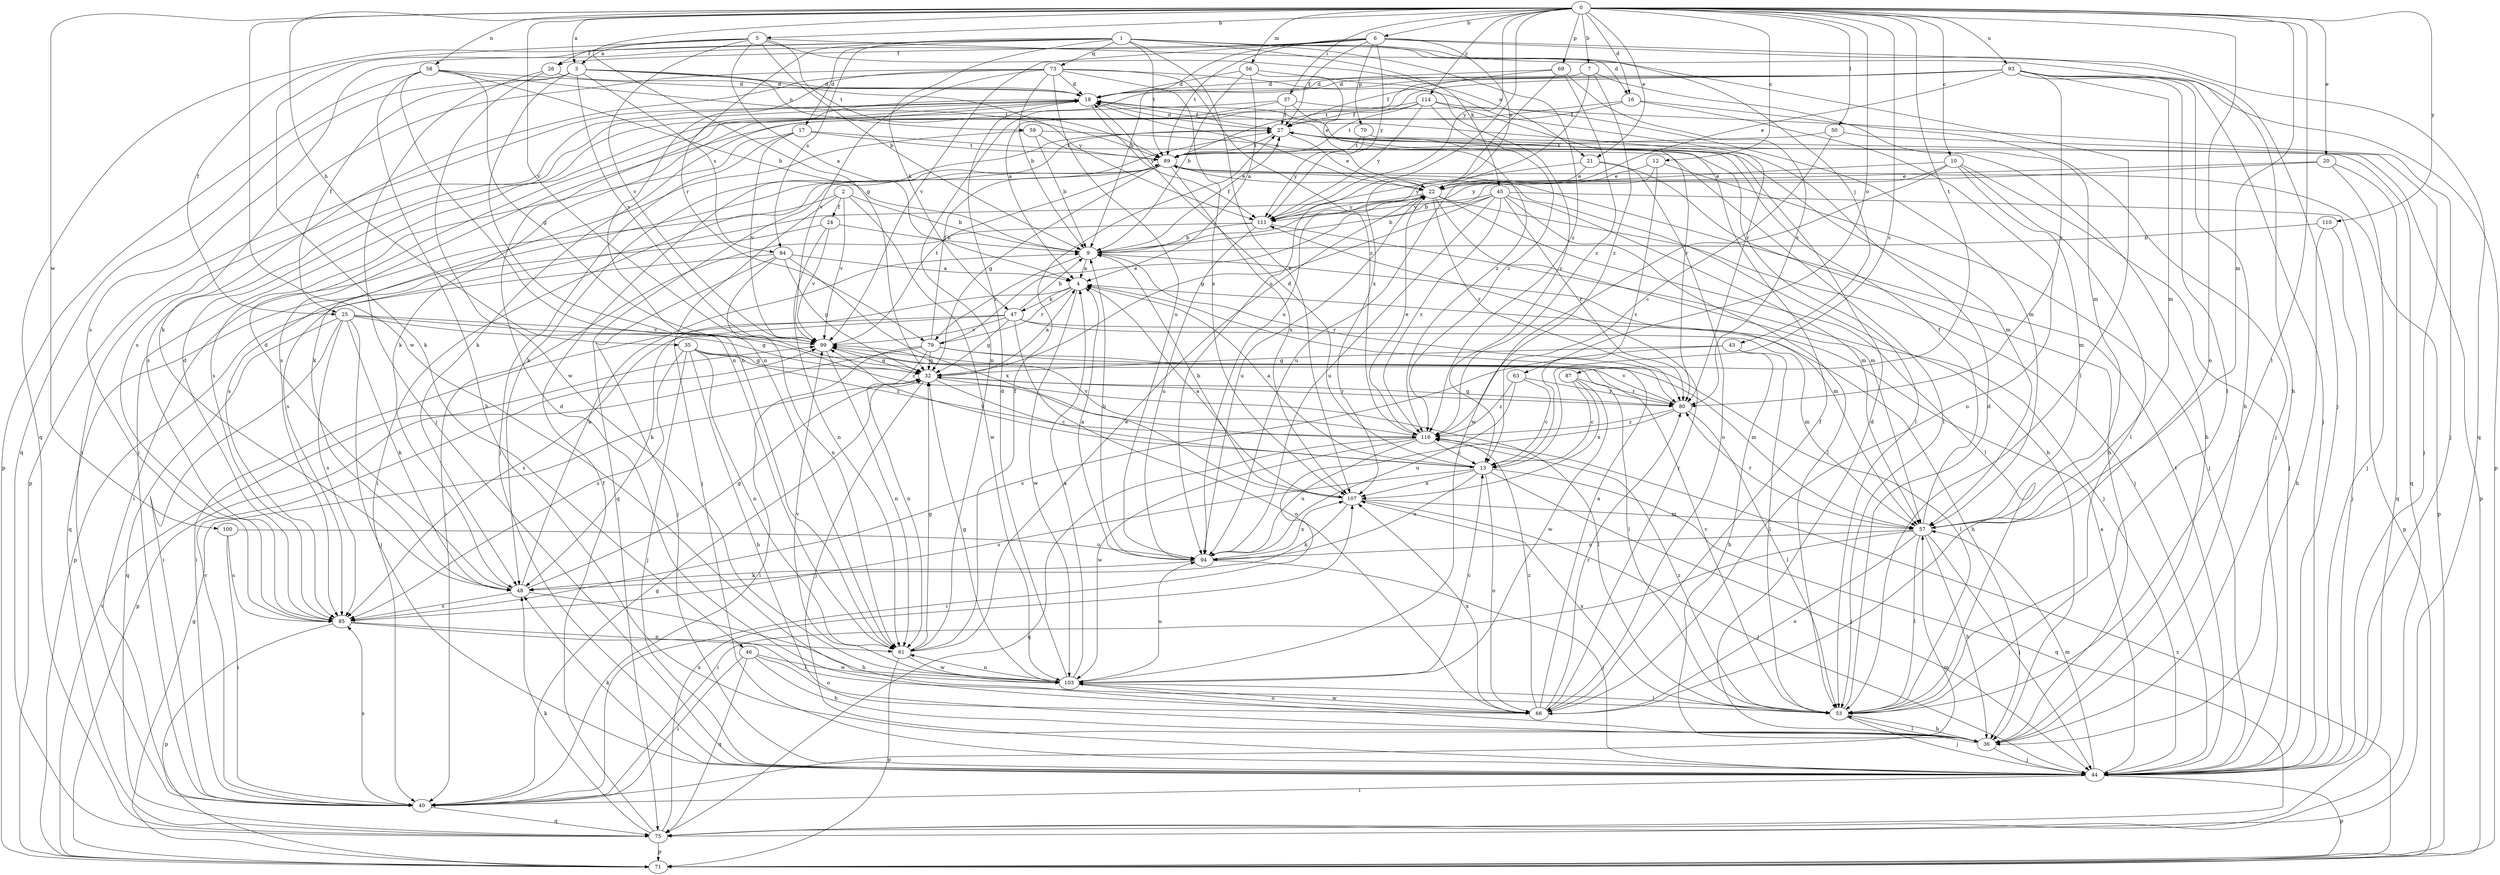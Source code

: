 strict digraph  {
0;
1;
2;
3;
4;
5;
6;
7;
9;
10;
12;
13;
16;
17;
18;
20;
21;
22;
24;
25;
26;
27;
32;
35;
36;
37;
40;
43;
44;
45;
46;
47;
48;
50;
53;
56;
57;
58;
59;
61;
63;
66;
69;
70;
71;
73;
75;
79;
80;
84;
85;
87;
89;
93;
94;
99;
100;
103;
107;
110;
111;
114;
116;
0 -> 3  [label=a];
0 -> 5  [label=b];
0 -> 6  [label=b];
0 -> 7  [label=b];
0 -> 10  [label=c];
0 -> 12  [label=c];
0 -> 13  [label=c];
0 -> 16  [label=d];
0 -> 20  [label=e];
0 -> 21  [label=e];
0 -> 32  [label=g];
0 -> 35  [label=h];
0 -> 37  [label=i];
0 -> 50  [label=l];
0 -> 53  [label=l];
0 -> 56  [label=m];
0 -> 57  [label=m];
0 -> 58  [label=n];
0 -> 63  [label=o];
0 -> 66  [label=o];
0 -> 69  [label=p];
0 -> 87  [label=t];
0 -> 93  [label=u];
0 -> 94  [label=u];
0 -> 99  [label=v];
0 -> 100  [label=w];
0 -> 103  [label=w];
0 -> 110  [label=y];
0 -> 111  [label=y];
0 -> 114  [label=z];
1 -> 16  [label=d];
1 -> 17  [label=d];
1 -> 36  [label=h];
1 -> 43  [label=j];
1 -> 45  [label=k];
1 -> 46  [label=k];
1 -> 47  [label=k];
1 -> 73  [label=q];
1 -> 75  [label=q];
1 -> 79  [label=r];
1 -> 84  [label=s];
1 -> 89  [label=t];
1 -> 107  [label=x];
1 -> 116  [label=z];
2 -> 9  [label=b];
2 -> 24  [label=f];
2 -> 40  [label=i];
2 -> 44  [label=j];
2 -> 99  [label=v];
2 -> 103  [label=w];
3 -> 18  [label=d];
3 -> 25  [label=f];
3 -> 59  [label=n];
3 -> 61  [label=n];
3 -> 75  [label=q];
3 -> 84  [label=s];
3 -> 99  [label=v];
3 -> 111  [label=y];
4 -> 47  [label=k];
4 -> 48  [label=k];
4 -> 79  [label=r];
4 -> 103  [label=w];
5 -> 3  [label=a];
5 -> 4  [label=a];
5 -> 9  [label=b];
5 -> 21  [label=e];
5 -> 25  [label=f];
5 -> 26  [label=f];
5 -> 53  [label=l];
5 -> 89  [label=t];
5 -> 99  [label=v];
6 -> 9  [label=b];
6 -> 22  [label=e];
6 -> 26  [label=f];
6 -> 27  [label=f];
6 -> 44  [label=j];
6 -> 70  [label=p];
6 -> 75  [label=q];
6 -> 85  [label=s];
6 -> 89  [label=t];
6 -> 99  [label=v];
6 -> 111  [label=y];
7 -> 18  [label=d];
7 -> 57  [label=m];
7 -> 94  [label=u];
7 -> 116  [label=z];
9 -> 4  [label=a];
9 -> 27  [label=f];
9 -> 57  [label=m];
9 -> 79  [label=r];
9 -> 80  [label=r];
10 -> 22  [label=e];
10 -> 44  [label=j];
10 -> 53  [label=l];
10 -> 57  [label=m];
10 -> 103  [label=w];
10 -> 111  [label=y];
12 -> 13  [label=c];
12 -> 22  [label=e];
12 -> 44  [label=j];
12 -> 94  [label=u];
13 -> 4  [label=a];
13 -> 18  [label=d];
13 -> 44  [label=j];
13 -> 66  [label=o];
13 -> 75  [label=q];
13 -> 85  [label=s];
13 -> 94  [label=u];
13 -> 99  [label=v];
13 -> 107  [label=x];
16 -> 27  [label=f];
16 -> 44  [label=j];
16 -> 66  [label=o];
16 -> 85  [label=s];
17 -> 44  [label=j];
17 -> 53  [label=l];
17 -> 85  [label=s];
17 -> 89  [label=t];
17 -> 99  [label=v];
18 -> 27  [label=f];
18 -> 40  [label=i];
18 -> 71  [label=p];
18 -> 85  [label=s];
18 -> 111  [label=y];
20 -> 9  [label=b];
20 -> 22  [label=e];
20 -> 44  [label=j];
20 -> 75  [label=q];
21 -> 22  [label=e];
21 -> 36  [label=h];
21 -> 66  [label=o];
21 -> 111  [label=y];
22 -> 18  [label=d];
22 -> 44  [label=j];
22 -> 53  [label=l];
22 -> 57  [label=m];
22 -> 80  [label=r];
22 -> 85  [label=s];
22 -> 94  [label=u];
22 -> 111  [label=y];
24 -> 9  [label=b];
24 -> 61  [label=n];
24 -> 75  [label=q];
24 -> 99  [label=v];
25 -> 32  [label=g];
25 -> 40  [label=i];
25 -> 44  [label=j];
25 -> 48  [label=k];
25 -> 75  [label=q];
25 -> 85  [label=s];
25 -> 99  [label=v];
25 -> 116  [label=z];
26 -> 18  [label=d];
26 -> 44  [label=j];
26 -> 103  [label=w];
27 -> 18  [label=d];
27 -> 22  [label=e];
27 -> 36  [label=h];
27 -> 48  [label=k];
27 -> 57  [label=m];
27 -> 75  [label=q];
27 -> 89  [label=t];
32 -> 4  [label=a];
32 -> 13  [label=c];
32 -> 44  [label=j];
32 -> 53  [label=l];
32 -> 80  [label=r];
35 -> 32  [label=g];
35 -> 36  [label=h];
35 -> 44  [label=j];
35 -> 53  [label=l];
35 -> 61  [label=n];
35 -> 85  [label=s];
35 -> 116  [label=z];
36 -> 18  [label=d];
36 -> 44  [label=j];
36 -> 53  [label=l];
37 -> 27  [label=f];
37 -> 40  [label=i];
37 -> 48  [label=k];
37 -> 57  [label=m];
37 -> 116  [label=z];
40 -> 32  [label=g];
40 -> 57  [label=m];
40 -> 75  [label=q];
40 -> 85  [label=s];
40 -> 99  [label=v];
43 -> 32  [label=g];
43 -> 36  [label=h];
43 -> 53  [label=l];
43 -> 85  [label=s];
44 -> 4  [label=a];
44 -> 40  [label=i];
44 -> 48  [label=k];
44 -> 57  [label=m];
44 -> 71  [label=p];
44 -> 89  [label=t];
45 -> 9  [label=b];
45 -> 32  [label=g];
45 -> 53  [label=l];
45 -> 57  [label=m];
45 -> 71  [label=p];
45 -> 80  [label=r];
45 -> 94  [label=u];
45 -> 111  [label=y];
45 -> 116  [label=z];
46 -> 36  [label=h];
46 -> 40  [label=i];
46 -> 66  [label=o];
46 -> 75  [label=q];
46 -> 103  [label=w];
47 -> 9  [label=b];
47 -> 32  [label=g];
47 -> 36  [label=h];
47 -> 40  [label=i];
47 -> 57  [label=m];
47 -> 66  [label=o];
47 -> 85  [label=s];
47 -> 99  [label=v];
48 -> 9  [label=b];
48 -> 18  [label=d];
48 -> 32  [label=g];
48 -> 36  [label=h];
48 -> 85  [label=s];
50 -> 13  [label=c];
50 -> 44  [label=j];
50 -> 89  [label=t];
53 -> 18  [label=d];
53 -> 36  [label=h];
53 -> 44  [label=j];
53 -> 99  [label=v];
53 -> 107  [label=x];
53 -> 116  [label=z];
56 -> 4  [label=a];
56 -> 9  [label=b];
56 -> 13  [label=c];
56 -> 18  [label=d];
56 -> 22  [label=e];
57 -> 27  [label=f];
57 -> 36  [label=h];
57 -> 40  [label=i];
57 -> 44  [label=j];
57 -> 53  [label=l];
57 -> 66  [label=o];
57 -> 80  [label=r];
57 -> 94  [label=u];
58 -> 9  [label=b];
58 -> 18  [label=d];
58 -> 32  [label=g];
58 -> 36  [label=h];
58 -> 61  [label=n];
58 -> 71  [label=p];
58 -> 89  [label=t];
59 -> 9  [label=b];
59 -> 48  [label=k];
59 -> 53  [label=l];
59 -> 89  [label=t];
61 -> 22  [label=e];
61 -> 27  [label=f];
61 -> 32  [label=g];
61 -> 71  [label=p];
61 -> 103  [label=w];
63 -> 13  [label=c];
63 -> 80  [label=r];
63 -> 94  [label=u];
63 -> 116  [label=z];
66 -> 4  [label=a];
66 -> 18  [label=d];
66 -> 27  [label=f];
66 -> 80  [label=r];
66 -> 103  [label=w];
66 -> 107  [label=x];
66 -> 111  [label=y];
66 -> 116  [label=z];
69 -> 18  [label=d];
69 -> 27  [label=f];
69 -> 80  [label=r];
69 -> 107  [label=x];
69 -> 116  [label=z];
70 -> 71  [label=p];
70 -> 89  [label=t];
70 -> 111  [label=y];
71 -> 32  [label=g];
71 -> 99  [label=v];
71 -> 116  [label=z];
73 -> 9  [label=b];
73 -> 18  [label=d];
73 -> 48  [label=k];
73 -> 61  [label=n];
73 -> 80  [label=r];
73 -> 85  [label=s];
73 -> 94  [label=u];
73 -> 99  [label=v];
73 -> 107  [label=x];
73 -> 116  [label=z];
75 -> 27  [label=f];
75 -> 48  [label=k];
75 -> 71  [label=p];
75 -> 107  [label=x];
79 -> 22  [label=e];
79 -> 27  [label=f];
79 -> 32  [label=g];
79 -> 40  [label=i];
79 -> 53  [label=l];
79 -> 57  [label=m];
79 -> 61  [label=n];
79 -> 71  [label=p];
80 -> 32  [label=g];
80 -> 40  [label=i];
80 -> 53  [label=l];
80 -> 99  [label=v];
80 -> 116  [label=z];
84 -> 4  [label=a];
84 -> 32  [label=g];
84 -> 44  [label=j];
84 -> 61  [label=n];
84 -> 71  [label=p];
84 -> 107  [label=x];
85 -> 18  [label=d];
85 -> 53  [label=l];
85 -> 61  [label=n];
85 -> 71  [label=p];
87 -> 13  [label=c];
87 -> 80  [label=r];
87 -> 103  [label=w];
87 -> 107  [label=x];
89 -> 22  [label=e];
89 -> 32  [label=g];
89 -> 36  [label=h];
89 -> 40  [label=i];
89 -> 71  [label=p];
89 -> 75  [label=q];
89 -> 85  [label=s];
89 -> 107  [label=x];
93 -> 4  [label=a];
93 -> 18  [label=d];
93 -> 22  [label=e];
93 -> 36  [label=h];
93 -> 44  [label=j];
93 -> 53  [label=l];
93 -> 57  [label=m];
93 -> 61  [label=n];
93 -> 71  [label=p];
93 -> 80  [label=r];
93 -> 89  [label=t];
94 -> 4  [label=a];
94 -> 9  [label=b];
94 -> 44  [label=j];
94 -> 48  [label=k];
94 -> 107  [label=x];
99 -> 32  [label=g];
99 -> 61  [label=n];
99 -> 89  [label=t];
100 -> 40  [label=i];
100 -> 85  [label=s];
100 -> 94  [label=u];
103 -> 4  [label=a];
103 -> 13  [label=c];
103 -> 18  [label=d];
103 -> 32  [label=g];
103 -> 53  [label=l];
103 -> 61  [label=n];
103 -> 66  [label=o];
103 -> 94  [label=u];
103 -> 99  [label=v];
107 -> 4  [label=a];
107 -> 9  [label=b];
107 -> 44  [label=j];
107 -> 48  [label=k];
107 -> 57  [label=m];
110 -> 9  [label=b];
110 -> 36  [label=h];
110 -> 44  [label=j];
111 -> 9  [label=b];
111 -> 40  [label=i];
111 -> 44  [label=j];
111 -> 94  [label=u];
114 -> 27  [label=f];
114 -> 44  [label=j];
114 -> 48  [label=k];
114 -> 80  [label=r];
114 -> 89  [label=t];
114 -> 111  [label=y];
114 -> 116  [label=z];
116 -> 13  [label=c];
116 -> 22  [label=e];
116 -> 75  [label=q];
116 -> 94  [label=u];
116 -> 99  [label=v];
116 -> 103  [label=w];
}

